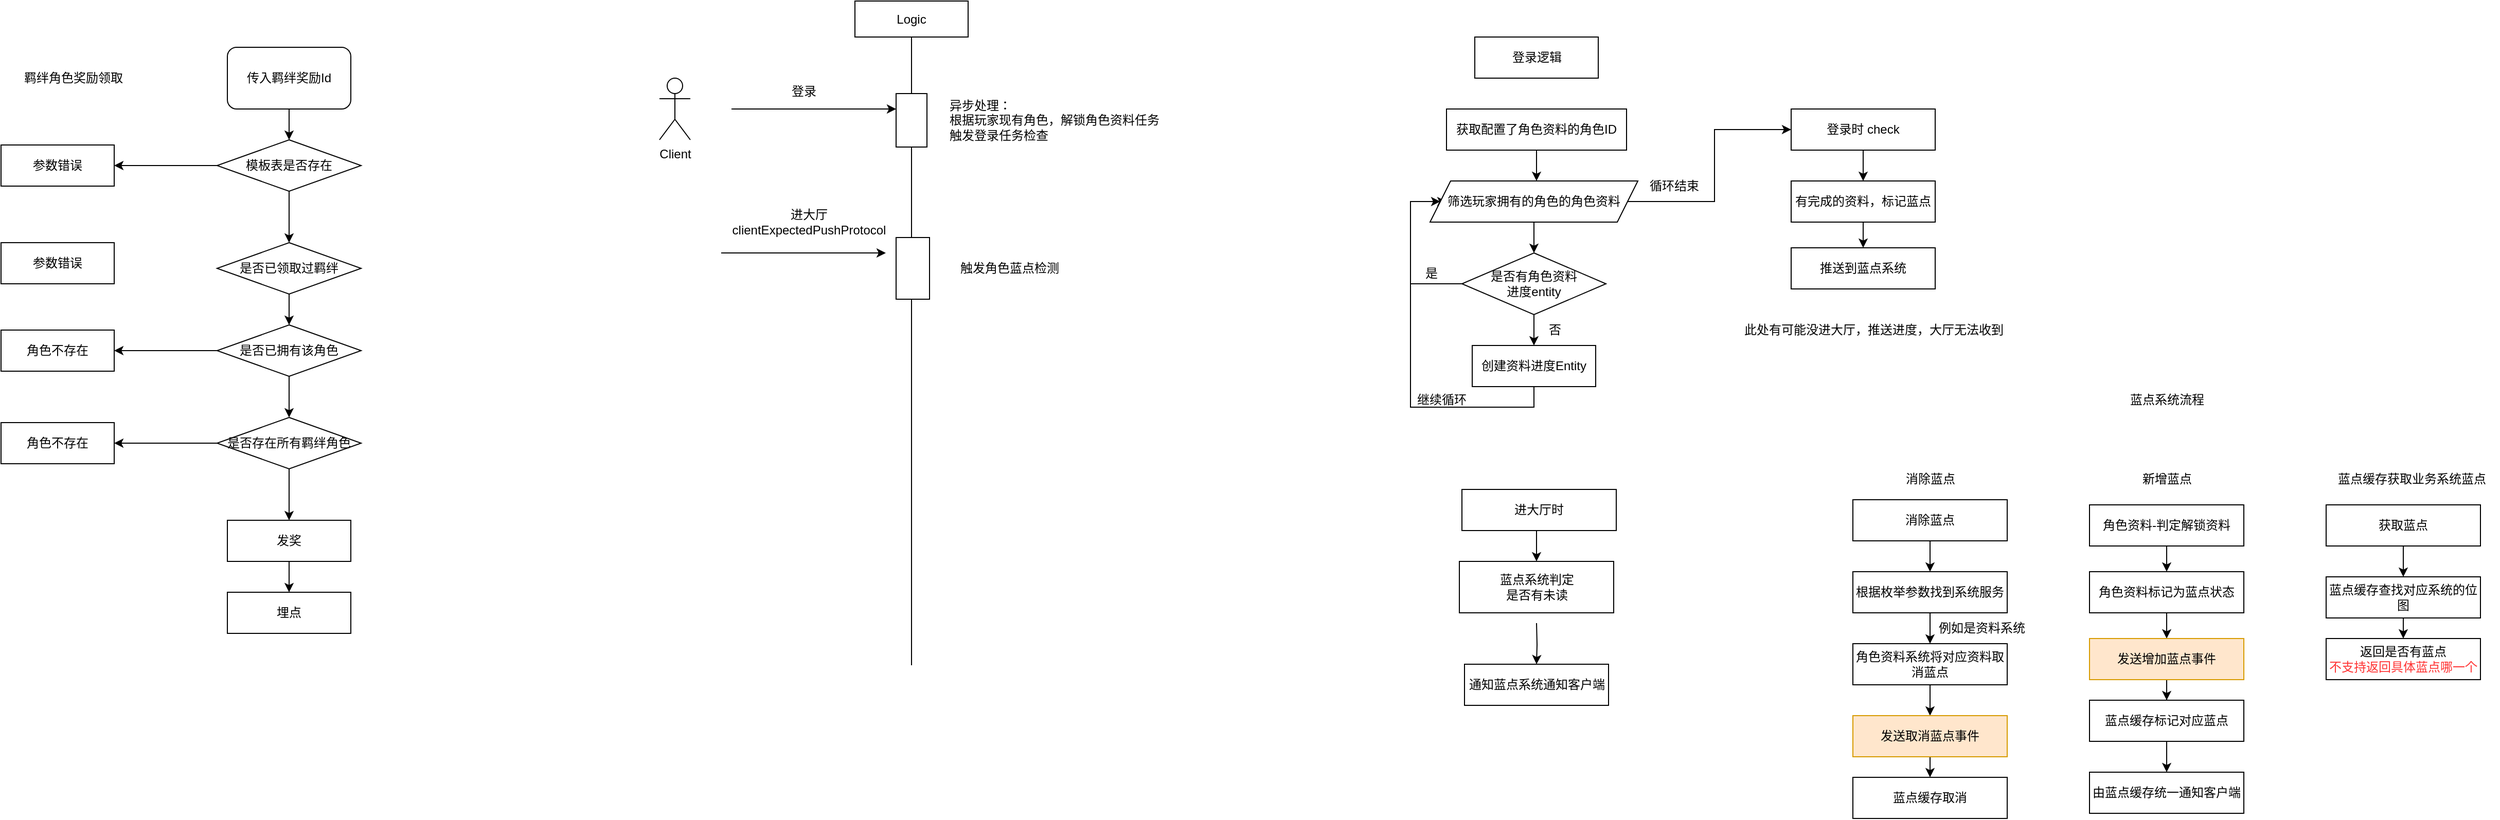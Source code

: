<mxfile version="21.3.6" type="github">
  <diagram name="第 1 页" id="kdVOFN4OeXV8Te4mJ-ZW">
    <mxGraphModel dx="1195" dy="637" grid="1" gridSize="10" guides="1" tooltips="1" connect="1" arrows="1" fold="1" page="1" pageScale="1" pageWidth="4681" pageHeight="3300" math="0" shadow="0">
      <root>
        <mxCell id="0" />
        <mxCell id="1" parent="0" />
        <mxCell id="ye-Hzo8tlc1K3YxT7vBc-22" style="edgeStyle=orthogonalEdgeStyle;rounded=0;orthogonalLoop=1;jettySize=auto;html=1;exitX=0.5;exitY=1;exitDx=0;exitDy=0;" parent="1" source="ye-Hzo8tlc1K3YxT7vBc-1" target="ye-Hzo8tlc1K3YxT7vBc-4" edge="1">
          <mxGeometry relative="1" as="geometry" />
        </mxCell>
        <mxCell id="ye-Hzo8tlc1K3YxT7vBc-1" value="传入羁绊奖励Id" style="rounded=1;whiteSpace=wrap;html=1;" parent="1" vertex="1">
          <mxGeometry x="420" y="170" width="120" height="60" as="geometry" />
        </mxCell>
        <mxCell id="ye-Hzo8tlc1K3YxT7vBc-3" value="羁绊角色奖励领取" style="text;html=1;align=center;verticalAlign=middle;resizable=0;points=[];autosize=1;strokeColor=none;fillColor=none;" parent="1" vertex="1">
          <mxGeometry x="210" y="185" width="120" height="30" as="geometry" />
        </mxCell>
        <mxCell id="ye-Hzo8tlc1K3YxT7vBc-17" style="edgeStyle=orthogonalEdgeStyle;rounded=0;orthogonalLoop=1;jettySize=auto;html=1;exitX=0;exitY=0.5;exitDx=0;exitDy=0;entryX=1;entryY=0.5;entryDx=0;entryDy=0;" parent="1" source="ye-Hzo8tlc1K3YxT7vBc-4" target="ye-Hzo8tlc1K3YxT7vBc-9" edge="1">
          <mxGeometry relative="1" as="geometry" />
        </mxCell>
        <mxCell id="ye-Hzo8tlc1K3YxT7vBc-18" style="edgeStyle=orthogonalEdgeStyle;rounded=0;orthogonalLoop=1;jettySize=auto;html=1;exitX=0.5;exitY=1;exitDx=0;exitDy=0;entryX=0.5;entryY=0;entryDx=0;entryDy=0;" parent="1" source="ye-Hzo8tlc1K3YxT7vBc-4" target="ye-Hzo8tlc1K3YxT7vBc-23" edge="1">
          <mxGeometry relative="1" as="geometry">
            <mxPoint x="480" y="340" as="targetPoint" />
          </mxGeometry>
        </mxCell>
        <mxCell id="ye-Hzo8tlc1K3YxT7vBc-4" value="模板表是否存在" style="rhombus;whiteSpace=wrap;html=1;" parent="1" vertex="1">
          <mxGeometry x="410" y="260" width="140" height="50" as="geometry" />
        </mxCell>
        <mxCell id="ye-Hzo8tlc1K3YxT7vBc-16" style="edgeStyle=orthogonalEdgeStyle;rounded=0;orthogonalLoop=1;jettySize=auto;html=1;exitX=0;exitY=0.5;exitDx=0;exitDy=0;" parent="1" source="ye-Hzo8tlc1K3YxT7vBc-6" target="ye-Hzo8tlc1K3YxT7vBc-13" edge="1">
          <mxGeometry relative="1" as="geometry" />
        </mxCell>
        <mxCell id="ye-Hzo8tlc1K3YxT7vBc-19" style="edgeStyle=orthogonalEdgeStyle;rounded=0;orthogonalLoop=1;jettySize=auto;html=1;exitX=0.5;exitY=1;exitDx=0;exitDy=0;" parent="1" source="ye-Hzo8tlc1K3YxT7vBc-6" target="ye-Hzo8tlc1K3YxT7vBc-7" edge="1">
          <mxGeometry relative="1" as="geometry" />
        </mxCell>
        <mxCell id="ye-Hzo8tlc1K3YxT7vBc-6" value="是否已拥有该角色" style="rhombus;whiteSpace=wrap;html=1;" parent="1" vertex="1">
          <mxGeometry x="410" y="440" width="140" height="50" as="geometry" />
        </mxCell>
        <mxCell id="ye-Hzo8tlc1K3YxT7vBc-15" style="edgeStyle=orthogonalEdgeStyle;rounded=0;orthogonalLoop=1;jettySize=auto;html=1;exitX=0;exitY=0.5;exitDx=0;exitDy=0;entryX=1;entryY=0.5;entryDx=0;entryDy=0;" parent="1" source="ye-Hzo8tlc1K3YxT7vBc-7" target="ye-Hzo8tlc1K3YxT7vBc-14" edge="1">
          <mxGeometry relative="1" as="geometry" />
        </mxCell>
        <mxCell id="ye-Hzo8tlc1K3YxT7vBc-20" style="edgeStyle=orthogonalEdgeStyle;rounded=0;orthogonalLoop=1;jettySize=auto;html=1;exitX=0.5;exitY=1;exitDx=0;exitDy=0;" parent="1" source="ye-Hzo8tlc1K3YxT7vBc-7" target="ye-Hzo8tlc1K3YxT7vBc-11" edge="1">
          <mxGeometry relative="1" as="geometry" />
        </mxCell>
        <mxCell id="ye-Hzo8tlc1K3YxT7vBc-7" value="是否存在所有羁绊角色" style="rhombus;whiteSpace=wrap;html=1;" parent="1" vertex="1">
          <mxGeometry x="410" y="530" width="140" height="50" as="geometry" />
        </mxCell>
        <mxCell id="ye-Hzo8tlc1K3YxT7vBc-9" value="参数错误" style="whiteSpace=wrap;html=1;" parent="1" vertex="1">
          <mxGeometry x="200" y="265" width="110" height="40" as="geometry" />
        </mxCell>
        <mxCell id="ye-Hzo8tlc1K3YxT7vBc-21" style="edgeStyle=orthogonalEdgeStyle;rounded=0;orthogonalLoop=1;jettySize=auto;html=1;exitX=0.5;exitY=1;exitDx=0;exitDy=0;entryX=0.5;entryY=0;entryDx=0;entryDy=0;" parent="1" source="ye-Hzo8tlc1K3YxT7vBc-11" target="ye-Hzo8tlc1K3YxT7vBc-12" edge="1">
          <mxGeometry relative="1" as="geometry" />
        </mxCell>
        <mxCell id="ye-Hzo8tlc1K3YxT7vBc-11" value="发奖" style="rounded=0;whiteSpace=wrap;html=1;" parent="1" vertex="1">
          <mxGeometry x="420" y="630" width="120" height="40" as="geometry" />
        </mxCell>
        <mxCell id="ye-Hzo8tlc1K3YxT7vBc-12" value="埋点" style="rounded=0;whiteSpace=wrap;html=1;" parent="1" vertex="1">
          <mxGeometry x="420" y="700" width="120" height="40" as="geometry" />
        </mxCell>
        <mxCell id="ye-Hzo8tlc1K3YxT7vBc-13" value="角色不存在" style="whiteSpace=wrap;html=1;" parent="1" vertex="1">
          <mxGeometry x="200" y="445" width="110" height="40" as="geometry" />
        </mxCell>
        <mxCell id="ye-Hzo8tlc1K3YxT7vBc-14" value="角色不存在" style="whiteSpace=wrap;html=1;" parent="1" vertex="1">
          <mxGeometry x="200" y="535" width="110" height="40" as="geometry" />
        </mxCell>
        <mxCell id="ye-Hzo8tlc1K3YxT7vBc-24" style="edgeStyle=orthogonalEdgeStyle;rounded=0;orthogonalLoop=1;jettySize=auto;html=1;exitX=0.5;exitY=1;exitDx=0;exitDy=0;entryX=0.5;entryY=0;entryDx=0;entryDy=0;" parent="1" source="ye-Hzo8tlc1K3YxT7vBc-23" target="ye-Hzo8tlc1K3YxT7vBc-6" edge="1">
          <mxGeometry relative="1" as="geometry" />
        </mxCell>
        <mxCell id="ye-Hzo8tlc1K3YxT7vBc-23" value="是否已领取过羁绊" style="rhombus;whiteSpace=wrap;html=1;" parent="1" vertex="1">
          <mxGeometry x="410" y="360" width="140" height="50" as="geometry" />
        </mxCell>
        <mxCell id="ye-Hzo8tlc1K3YxT7vBc-25" value="参数错误" style="whiteSpace=wrap;html=1;" parent="1" vertex="1">
          <mxGeometry x="200" y="360" width="110" height="40" as="geometry" />
        </mxCell>
        <mxCell id="3l4a-vmYQsrZcGw0gVcB-1" value="Logic" style="rounded=0;whiteSpace=wrap;html=1;" vertex="1" parent="1">
          <mxGeometry x="1030" y="125" width="110" height="35" as="geometry" />
        </mxCell>
        <mxCell id="3l4a-vmYQsrZcGw0gVcB-2" value="Client" style="shape=umlActor;verticalLabelPosition=bottom;verticalAlign=top;html=1;outlineConnect=0;" vertex="1" parent="1">
          <mxGeometry x="840" y="200" width="30" height="60" as="geometry" />
        </mxCell>
        <mxCell id="3l4a-vmYQsrZcGw0gVcB-3" value="" style="endArrow=none;html=1;rounded=0;entryX=0.5;entryY=1;entryDx=0;entryDy=0;" edge="1" parent="1" source="3l4a-vmYQsrZcGw0gVcB-6" target="3l4a-vmYQsrZcGw0gVcB-1">
          <mxGeometry width="50" height="50" relative="1" as="geometry">
            <mxPoint x="1085" y="771" as="sourcePoint" />
            <mxPoint x="1150" y="340" as="targetPoint" />
          </mxGeometry>
        </mxCell>
        <mxCell id="3l4a-vmYQsrZcGw0gVcB-4" value="" style="endArrow=classic;html=1;rounded=0;" edge="1" parent="1">
          <mxGeometry width="50" height="50" relative="1" as="geometry">
            <mxPoint x="910" y="230" as="sourcePoint" />
            <mxPoint x="1070" y="230" as="targetPoint" />
          </mxGeometry>
        </mxCell>
        <mxCell id="3l4a-vmYQsrZcGw0gVcB-5" value="登录" style="text;html=1;align=center;verticalAlign=middle;resizable=0;points=[];autosize=1;strokeColor=none;fillColor=none;" vertex="1" parent="1">
          <mxGeometry x="955" y="198" width="50" height="30" as="geometry" />
        </mxCell>
        <mxCell id="3l4a-vmYQsrZcGw0gVcB-7" value="" style="endArrow=none;html=1;rounded=0;entryX=0.5;entryY=1;entryDx=0;entryDy=0;" edge="1" parent="1" target="3l4a-vmYQsrZcGw0gVcB-6">
          <mxGeometry width="50" height="50" relative="1" as="geometry">
            <mxPoint x="1085" y="771" as="sourcePoint" />
            <mxPoint x="1085" y="160" as="targetPoint" />
          </mxGeometry>
        </mxCell>
        <mxCell id="3l4a-vmYQsrZcGw0gVcB-6" value="" style="rounded=0;whiteSpace=wrap;html=1;" vertex="1" parent="1">
          <mxGeometry x="1070" y="215" width="30" height="52" as="geometry" />
        </mxCell>
        <mxCell id="3l4a-vmYQsrZcGw0gVcB-8" value="异步处理：&lt;br&gt;根据玩家现有角色，解锁角色资料任务&lt;br&gt;触发登录任务检查" style="text;html=1;align=left;verticalAlign=middle;resizable=0;points=[];autosize=1;strokeColor=none;fillColor=none;" vertex="1" parent="1">
          <mxGeometry x="1120" y="211" width="230" height="60" as="geometry" />
        </mxCell>
        <mxCell id="3l4a-vmYQsrZcGw0gVcB-9" value="" style="endArrow=classic;html=1;rounded=0;" edge="1" parent="1">
          <mxGeometry width="50" height="50" relative="1" as="geometry">
            <mxPoint x="900" y="370" as="sourcePoint" />
            <mxPoint x="1060" y="370" as="targetPoint" />
          </mxGeometry>
        </mxCell>
        <mxCell id="3l4a-vmYQsrZcGw0gVcB-10" value="进大厅&lt;br&gt;clientExpectedPushProtocol" style="text;html=1;align=center;verticalAlign=middle;resizable=0;points=[];autosize=1;strokeColor=none;fillColor=none;" vertex="1" parent="1">
          <mxGeometry x="900" y="320" width="170" height="40" as="geometry" />
        </mxCell>
        <mxCell id="3l4a-vmYQsrZcGw0gVcB-11" value="" style="rounded=0;whiteSpace=wrap;html=1;" vertex="1" parent="1">
          <mxGeometry x="1070" y="355" width="32.5" height="60" as="geometry" />
        </mxCell>
        <mxCell id="3l4a-vmYQsrZcGw0gVcB-12" value="触发角色蓝点检测" style="text;html=1;align=center;verticalAlign=middle;resizable=0;points=[];autosize=1;strokeColor=none;fillColor=none;" vertex="1" parent="1">
          <mxGeometry x="1120" y="370" width="120" height="30" as="geometry" />
        </mxCell>
        <mxCell id="3l4a-vmYQsrZcGw0gVcB-13" value="登录逻辑" style="whiteSpace=wrap;html=1;" vertex="1" parent="1">
          <mxGeometry x="1632.5" y="160" width="120" height="40" as="geometry" />
        </mxCell>
        <mxCell id="3l4a-vmYQsrZcGw0gVcB-20" style="edgeStyle=orthogonalEdgeStyle;rounded=0;orthogonalLoop=1;jettySize=auto;html=1;exitX=0.5;exitY=1;exitDx=0;exitDy=0;entryX=0.5;entryY=0;entryDx=0;entryDy=0;" edge="1" parent="1" source="3l4a-vmYQsrZcGw0gVcB-14">
          <mxGeometry relative="1" as="geometry">
            <mxPoint x="1692.5" y="300" as="targetPoint" />
          </mxGeometry>
        </mxCell>
        <mxCell id="3l4a-vmYQsrZcGw0gVcB-14" value="获取配置了角色资料的角色ID" style="whiteSpace=wrap;html=1;" vertex="1" parent="1">
          <mxGeometry x="1605" y="230" width="175" height="40" as="geometry" />
        </mxCell>
        <mxCell id="3l4a-vmYQsrZcGw0gVcB-21" style="edgeStyle=orthogonalEdgeStyle;rounded=0;orthogonalLoop=1;jettySize=auto;html=1;exitX=0.5;exitY=1;exitDx=0;exitDy=0;entryX=0.5;entryY=0;entryDx=0;entryDy=0;" edge="1" parent="1" target="3l4a-vmYQsrZcGw0gVcB-18">
          <mxGeometry relative="1" as="geometry">
            <mxPoint x="1692.5" y="340" as="sourcePoint" />
          </mxGeometry>
        </mxCell>
        <mxCell id="3l4a-vmYQsrZcGw0gVcB-22" style="edgeStyle=orthogonalEdgeStyle;rounded=0;orthogonalLoop=1;jettySize=auto;html=1;" edge="1" parent="1" source="3l4a-vmYQsrZcGw0gVcB-18" target="3l4a-vmYQsrZcGw0gVcB-19">
          <mxGeometry relative="1" as="geometry" />
        </mxCell>
        <mxCell id="3l4a-vmYQsrZcGw0gVcB-46" style="edgeStyle=orthogonalEdgeStyle;rounded=0;orthogonalLoop=1;jettySize=auto;html=1;exitX=0;exitY=0.5;exitDx=0;exitDy=0;entryX=0;entryY=0.5;entryDx=0;entryDy=0;" edge="1" parent="1" source="3l4a-vmYQsrZcGw0gVcB-18">
          <mxGeometry relative="1" as="geometry">
            <mxPoint x="1605" y="320" as="targetPoint" />
            <Array as="points">
              <mxPoint x="1570" y="400" />
              <mxPoint x="1570" y="320" />
            </Array>
          </mxGeometry>
        </mxCell>
        <mxCell id="3l4a-vmYQsrZcGw0gVcB-18" value="是否有角色资料&lt;br&gt;进度entity" style="rhombus;whiteSpace=wrap;html=1;" vertex="1" parent="1">
          <mxGeometry x="1620" y="370" width="140" height="60" as="geometry" />
        </mxCell>
        <mxCell id="3l4a-vmYQsrZcGw0gVcB-50" style="edgeStyle=orthogonalEdgeStyle;rounded=0;orthogonalLoop=1;jettySize=auto;html=1;exitX=0.5;exitY=1;exitDx=0;exitDy=0;entryX=0;entryY=0.5;entryDx=0;entryDy=0;" edge="1" parent="1" source="3l4a-vmYQsrZcGw0gVcB-19" target="3l4a-vmYQsrZcGw0gVcB-49">
          <mxGeometry relative="1" as="geometry">
            <Array as="points">
              <mxPoint x="1690" y="520" />
              <mxPoint x="1570" y="520" />
              <mxPoint x="1570" y="320" />
              <mxPoint x="1599" y="320" />
            </Array>
          </mxGeometry>
        </mxCell>
        <mxCell id="3l4a-vmYQsrZcGw0gVcB-19" value="创建资料进度Entity" style="whiteSpace=wrap;html=1;" vertex="1" parent="1">
          <mxGeometry x="1630" y="460" width="120" height="40" as="geometry" />
        </mxCell>
        <mxCell id="3l4a-vmYQsrZcGw0gVcB-27" style="edgeStyle=orthogonalEdgeStyle;rounded=0;orthogonalLoop=1;jettySize=auto;html=1;exitX=0.5;exitY=1;exitDx=0;exitDy=0;" edge="1" parent="1" source="3l4a-vmYQsrZcGw0gVcB-23" target="3l4a-vmYQsrZcGw0gVcB-24">
          <mxGeometry relative="1" as="geometry" />
        </mxCell>
        <mxCell id="3l4a-vmYQsrZcGw0gVcB-23" value="登录时 check" style="whiteSpace=wrap;html=1;" vertex="1" parent="1">
          <mxGeometry x="1940" y="230" width="140" height="40" as="geometry" />
        </mxCell>
        <mxCell id="3l4a-vmYQsrZcGw0gVcB-29" style="edgeStyle=orthogonalEdgeStyle;rounded=0;orthogonalLoop=1;jettySize=auto;html=1;exitX=0.5;exitY=1;exitDx=0;exitDy=0;" edge="1" parent="1" source="3l4a-vmYQsrZcGw0gVcB-24" target="3l4a-vmYQsrZcGw0gVcB-28">
          <mxGeometry relative="1" as="geometry" />
        </mxCell>
        <mxCell id="3l4a-vmYQsrZcGw0gVcB-24" value="有完成的资料，标记蓝点" style="whiteSpace=wrap;html=1;" vertex="1" parent="1">
          <mxGeometry x="1940" y="300" width="140" height="40" as="geometry" />
        </mxCell>
        <mxCell id="3l4a-vmYQsrZcGw0gVcB-28" value="推送到蓝点系统" style="whiteSpace=wrap;html=1;" vertex="1" parent="1">
          <mxGeometry x="1940" y="365" width="140" height="40" as="geometry" />
        </mxCell>
        <mxCell id="3l4a-vmYQsrZcGw0gVcB-35" style="edgeStyle=orthogonalEdgeStyle;rounded=0;orthogonalLoop=1;jettySize=auto;html=1;exitX=0.5;exitY=1;exitDx=0;exitDy=0;entryX=0.5;entryY=0;entryDx=0;entryDy=0;" edge="1" parent="1" source="3l4a-vmYQsrZcGw0gVcB-30">
          <mxGeometry relative="1" as="geometry">
            <mxPoint x="1692.5" y="670" as="targetPoint" />
          </mxGeometry>
        </mxCell>
        <mxCell id="3l4a-vmYQsrZcGw0gVcB-30" value="进大厅时" style="whiteSpace=wrap;html=1;" vertex="1" parent="1">
          <mxGeometry x="1620" y="600" width="150" height="40" as="geometry" />
        </mxCell>
        <mxCell id="3l4a-vmYQsrZcGw0gVcB-32" value="通知蓝点系统通知客户端" style="whiteSpace=wrap;html=1;" vertex="1" parent="1">
          <mxGeometry x="1622.5" y="770" width="140" height="40" as="geometry" />
        </mxCell>
        <mxCell id="3l4a-vmYQsrZcGw0gVcB-34" style="edgeStyle=orthogonalEdgeStyle;rounded=0;orthogonalLoop=1;jettySize=auto;html=1;exitX=0.5;exitY=1;exitDx=0;exitDy=0;" edge="1" parent="1" target="3l4a-vmYQsrZcGw0gVcB-32">
          <mxGeometry relative="1" as="geometry">
            <mxPoint x="1692.5" y="730" as="sourcePoint" />
          </mxGeometry>
        </mxCell>
        <mxCell id="3l4a-vmYQsrZcGw0gVcB-41" style="edgeStyle=orthogonalEdgeStyle;rounded=0;orthogonalLoop=1;jettySize=auto;html=1;exitX=0.5;exitY=1;exitDx=0;exitDy=0;" edge="1" parent="1" source="3l4a-vmYQsrZcGw0gVcB-36" target="3l4a-vmYQsrZcGw0gVcB-38">
          <mxGeometry relative="1" as="geometry" />
        </mxCell>
        <mxCell id="3l4a-vmYQsrZcGw0gVcB-36" value="消除蓝点" style="whiteSpace=wrap;html=1;" vertex="1" parent="1">
          <mxGeometry x="2000" y="610" width="150" height="40" as="geometry" />
        </mxCell>
        <mxCell id="3l4a-vmYQsrZcGw0gVcB-42" style="edgeStyle=orthogonalEdgeStyle;rounded=0;orthogonalLoop=1;jettySize=auto;html=1;exitX=0.5;exitY=1;exitDx=0;exitDy=0;entryX=0.5;entryY=0;entryDx=0;entryDy=0;" edge="1" parent="1" source="3l4a-vmYQsrZcGw0gVcB-38" target="3l4a-vmYQsrZcGw0gVcB-39">
          <mxGeometry relative="1" as="geometry" />
        </mxCell>
        <mxCell id="3l4a-vmYQsrZcGw0gVcB-38" value="根据枚举参数找到系统服务" style="whiteSpace=wrap;html=1;" vertex="1" parent="1">
          <mxGeometry x="2000" y="680" width="150" height="40" as="geometry" />
        </mxCell>
        <mxCell id="3l4a-vmYQsrZcGw0gVcB-43" style="edgeStyle=orthogonalEdgeStyle;rounded=0;orthogonalLoop=1;jettySize=auto;html=1;" edge="1" parent="1" source="3l4a-vmYQsrZcGw0gVcB-39" target="3l4a-vmYQsrZcGw0gVcB-40">
          <mxGeometry relative="1" as="geometry" />
        </mxCell>
        <mxCell id="3l4a-vmYQsrZcGw0gVcB-39" value="角色资料系统将对应资料取消蓝点" style="rounded=0;whiteSpace=wrap;html=1;" vertex="1" parent="1">
          <mxGeometry x="2000" y="750" width="150" height="40" as="geometry" />
        </mxCell>
        <mxCell id="3l4a-vmYQsrZcGw0gVcB-93" style="edgeStyle=orthogonalEdgeStyle;rounded=0;orthogonalLoop=1;jettySize=auto;html=1;exitX=0.5;exitY=1;exitDx=0;exitDy=0;entryX=0.5;entryY=0;entryDx=0;entryDy=0;" edge="1" parent="1" source="3l4a-vmYQsrZcGw0gVcB-40" target="3l4a-vmYQsrZcGw0gVcB-56">
          <mxGeometry relative="1" as="geometry" />
        </mxCell>
        <mxCell id="3l4a-vmYQsrZcGw0gVcB-40" value="发送取消蓝点事件" style="rounded=0;whiteSpace=wrap;html=1;fillColor=#ffe6cc;strokeColor=#d79b00;" vertex="1" parent="1">
          <mxGeometry x="2000" y="820" width="150" height="40" as="geometry" />
        </mxCell>
        <mxCell id="3l4a-vmYQsrZcGw0gVcB-44" value="此处有可能没进大厅，推送进度，大厅无法收到" style="text;html=1;align=center;verticalAlign=middle;resizable=0;points=[];autosize=1;strokeColor=none;fillColor=none;" vertex="1" parent="1">
          <mxGeometry x="1880" y="430" width="280" height="30" as="geometry" />
        </mxCell>
        <mxCell id="3l4a-vmYQsrZcGw0gVcB-47" value="是" style="text;html=1;align=center;verticalAlign=middle;resizable=0;points=[];autosize=1;strokeColor=none;fillColor=none;" vertex="1" parent="1">
          <mxGeometry x="1570" y="375" width="40" height="30" as="geometry" />
        </mxCell>
        <mxCell id="3l4a-vmYQsrZcGw0gVcB-48" value="否" style="text;html=1;align=center;verticalAlign=middle;resizable=0;points=[];autosize=1;strokeColor=none;fillColor=none;" vertex="1" parent="1">
          <mxGeometry x="1690" y="430" width="40" height="30" as="geometry" />
        </mxCell>
        <mxCell id="3l4a-vmYQsrZcGw0gVcB-52" style="edgeStyle=orthogonalEdgeStyle;rounded=0;orthogonalLoop=1;jettySize=auto;html=1;exitX=1;exitY=0.5;exitDx=0;exitDy=0;entryX=0;entryY=0.5;entryDx=0;entryDy=0;" edge="1" parent="1" source="3l4a-vmYQsrZcGw0gVcB-49" target="3l4a-vmYQsrZcGw0gVcB-23">
          <mxGeometry relative="1" as="geometry" />
        </mxCell>
        <mxCell id="3l4a-vmYQsrZcGw0gVcB-49" value="筛选玩家拥有的角色的角色资料" style="shape=parallelogram;perimeter=parallelogramPerimeter;whiteSpace=wrap;html=1;fixedSize=1;" vertex="1" parent="1">
          <mxGeometry x="1589" y="300" width="202" height="40" as="geometry" />
        </mxCell>
        <mxCell id="3l4a-vmYQsrZcGw0gVcB-51" value="继续循环" style="text;html=1;align=center;verticalAlign=middle;resizable=0;points=[];autosize=1;strokeColor=none;fillColor=none;" vertex="1" parent="1">
          <mxGeometry x="1565" y="498" width="70" height="30" as="geometry" />
        </mxCell>
        <mxCell id="3l4a-vmYQsrZcGw0gVcB-53" value="循环结束" style="text;html=1;align=center;verticalAlign=middle;resizable=0;points=[];autosize=1;strokeColor=none;fillColor=none;" vertex="1" parent="1">
          <mxGeometry x="1791" y="290" width="70" height="30" as="geometry" />
        </mxCell>
        <mxCell id="3l4a-vmYQsrZcGw0gVcB-54" value="&lt;div&gt;蓝点系统判定&lt;/div&gt;&lt;div&gt;是否有未读&lt;/div&gt;" style="rounded=0;whiteSpace=wrap;html=1;" vertex="1" parent="1">
          <mxGeometry x="1617.5" y="670" width="150" height="50" as="geometry" />
        </mxCell>
        <mxCell id="3l4a-vmYQsrZcGw0gVcB-55" value="例如是资料系统" style="text;html=1;align=center;verticalAlign=middle;resizable=0;points=[];autosize=1;strokeColor=none;fillColor=none;" vertex="1" parent="1">
          <mxGeometry x="2070" y="720" width="110" height="30" as="geometry" />
        </mxCell>
        <mxCell id="3l4a-vmYQsrZcGw0gVcB-56" value="蓝点缓存取消" style="rounded=0;whiteSpace=wrap;html=1;" vertex="1" parent="1">
          <mxGeometry x="2000" y="880" width="150" height="40" as="geometry" />
        </mxCell>
        <mxCell id="3l4a-vmYQsrZcGw0gVcB-88" style="edgeStyle=orthogonalEdgeStyle;rounded=0;orthogonalLoop=1;jettySize=auto;html=1;exitX=0.5;exitY=1;exitDx=0;exitDy=0;entryX=0.5;entryY=0;entryDx=0;entryDy=0;" edge="1" parent="1" source="3l4a-vmYQsrZcGw0gVcB-66" target="3l4a-vmYQsrZcGw0gVcB-67">
          <mxGeometry relative="1" as="geometry" />
        </mxCell>
        <mxCell id="3l4a-vmYQsrZcGw0gVcB-66" value="角色资料-判定解锁资料" style="whiteSpace=wrap;html=1;" vertex="1" parent="1">
          <mxGeometry x="2230" y="615" width="150" height="40" as="geometry" />
        </mxCell>
        <mxCell id="3l4a-vmYQsrZcGw0gVcB-89" style="edgeStyle=orthogonalEdgeStyle;rounded=0;orthogonalLoop=1;jettySize=auto;html=1;exitX=0.5;exitY=1;exitDx=0;exitDy=0;" edge="1" parent="1" source="3l4a-vmYQsrZcGw0gVcB-67" target="3l4a-vmYQsrZcGw0gVcB-68">
          <mxGeometry relative="1" as="geometry" />
        </mxCell>
        <mxCell id="3l4a-vmYQsrZcGw0gVcB-67" value="角色资料标记为蓝点状态" style="whiteSpace=wrap;html=1;" vertex="1" parent="1">
          <mxGeometry x="2230" y="680" width="150" height="40" as="geometry" />
        </mxCell>
        <mxCell id="3l4a-vmYQsrZcGw0gVcB-90" style="edgeStyle=orthogonalEdgeStyle;rounded=0;orthogonalLoop=1;jettySize=auto;html=1;exitX=0.5;exitY=1;exitDx=0;exitDy=0;" edge="1" parent="1" source="3l4a-vmYQsrZcGw0gVcB-68" target="3l4a-vmYQsrZcGw0gVcB-69">
          <mxGeometry relative="1" as="geometry" />
        </mxCell>
        <mxCell id="3l4a-vmYQsrZcGw0gVcB-68" value="发送增加蓝点事件" style="whiteSpace=wrap;html=1;fillColor=#ffe6cc;strokeColor=#d79b00;" vertex="1" parent="1">
          <mxGeometry x="2230" y="745" width="150" height="40" as="geometry" />
        </mxCell>
        <mxCell id="3l4a-vmYQsrZcGw0gVcB-91" style="edgeStyle=orthogonalEdgeStyle;rounded=0;orthogonalLoop=1;jettySize=auto;html=1;exitX=0.5;exitY=1;exitDx=0;exitDy=0;" edge="1" parent="1" source="3l4a-vmYQsrZcGw0gVcB-69" target="3l4a-vmYQsrZcGw0gVcB-86">
          <mxGeometry relative="1" as="geometry" />
        </mxCell>
        <mxCell id="3l4a-vmYQsrZcGw0gVcB-69" value="蓝点缓存标记对应蓝点" style="rounded=0;whiteSpace=wrap;html=1;" vertex="1" parent="1">
          <mxGeometry x="2230" y="805" width="150" height="40" as="geometry" />
        </mxCell>
        <mxCell id="3l4a-vmYQsrZcGw0gVcB-70" style="edgeStyle=orthogonalEdgeStyle;rounded=0;orthogonalLoop=1;jettySize=auto;html=1;exitX=0.5;exitY=1;exitDx=0;exitDy=0;" edge="1" parent="1" source="3l4a-vmYQsrZcGw0gVcB-71" target="3l4a-vmYQsrZcGw0gVcB-73">
          <mxGeometry relative="1" as="geometry" />
        </mxCell>
        <mxCell id="3l4a-vmYQsrZcGw0gVcB-71" value="获取蓝点" style="whiteSpace=wrap;html=1;" vertex="1" parent="1">
          <mxGeometry x="2460" y="615" width="150" height="40" as="geometry" />
        </mxCell>
        <mxCell id="3l4a-vmYQsrZcGw0gVcB-87" style="edgeStyle=orthogonalEdgeStyle;rounded=0;orthogonalLoop=1;jettySize=auto;html=1;exitX=0.5;exitY=1;exitDx=0;exitDy=0;entryX=0.5;entryY=0;entryDx=0;entryDy=0;" edge="1" parent="1" source="3l4a-vmYQsrZcGw0gVcB-73" target="3l4a-vmYQsrZcGw0gVcB-85">
          <mxGeometry relative="1" as="geometry" />
        </mxCell>
        <mxCell id="3l4a-vmYQsrZcGw0gVcB-73" value="蓝点缓存查找对应系统的位图" style="whiteSpace=wrap;html=1;" vertex="1" parent="1">
          <mxGeometry x="2460" y="685" width="150" height="40" as="geometry" />
        </mxCell>
        <mxCell id="3l4a-vmYQsrZcGw0gVcB-83" value="新增蓝点" style="text;html=1;align=center;verticalAlign=middle;resizable=0;points=[];autosize=1;strokeColor=none;fillColor=none;" vertex="1" parent="1">
          <mxGeometry x="2270" y="575" width="70" height="30" as="geometry" />
        </mxCell>
        <mxCell id="3l4a-vmYQsrZcGw0gVcB-84" value="蓝点缓存获取业务系统蓝点" style="text;html=1;align=center;verticalAlign=middle;resizable=0;points=[];autosize=1;strokeColor=none;fillColor=none;" vertex="1" parent="1">
          <mxGeometry x="2458" y="575" width="170" height="30" as="geometry" />
        </mxCell>
        <mxCell id="3l4a-vmYQsrZcGw0gVcB-85" value="返回是否有蓝点&lt;br&gt;&lt;font color=&quot;#ff3333&quot;&gt;不支持返回具体蓝点哪一个&lt;/font&gt;" style="whiteSpace=wrap;html=1;" vertex="1" parent="1">
          <mxGeometry x="2460" y="745" width="150" height="40" as="geometry" />
        </mxCell>
        <mxCell id="3l4a-vmYQsrZcGw0gVcB-86" value="由蓝点缓存统一通知客户端" style="rounded=0;whiteSpace=wrap;html=1;" vertex="1" parent="1">
          <mxGeometry x="2230" y="875" width="150" height="40" as="geometry" />
        </mxCell>
        <mxCell id="3l4a-vmYQsrZcGw0gVcB-92" value="消除蓝点" style="text;html=1;align=center;verticalAlign=middle;resizable=0;points=[];autosize=1;strokeColor=none;fillColor=none;" vertex="1" parent="1">
          <mxGeometry x="2040" y="575" width="70" height="30" as="geometry" />
        </mxCell>
        <mxCell id="3l4a-vmYQsrZcGw0gVcB-94" value="蓝点系统流程" style="text;html=1;align=center;verticalAlign=middle;resizable=0;points=[];autosize=1;strokeColor=none;fillColor=none;" vertex="1" parent="1">
          <mxGeometry x="2255" y="498" width="100" height="30" as="geometry" />
        </mxCell>
      </root>
    </mxGraphModel>
  </diagram>
</mxfile>
